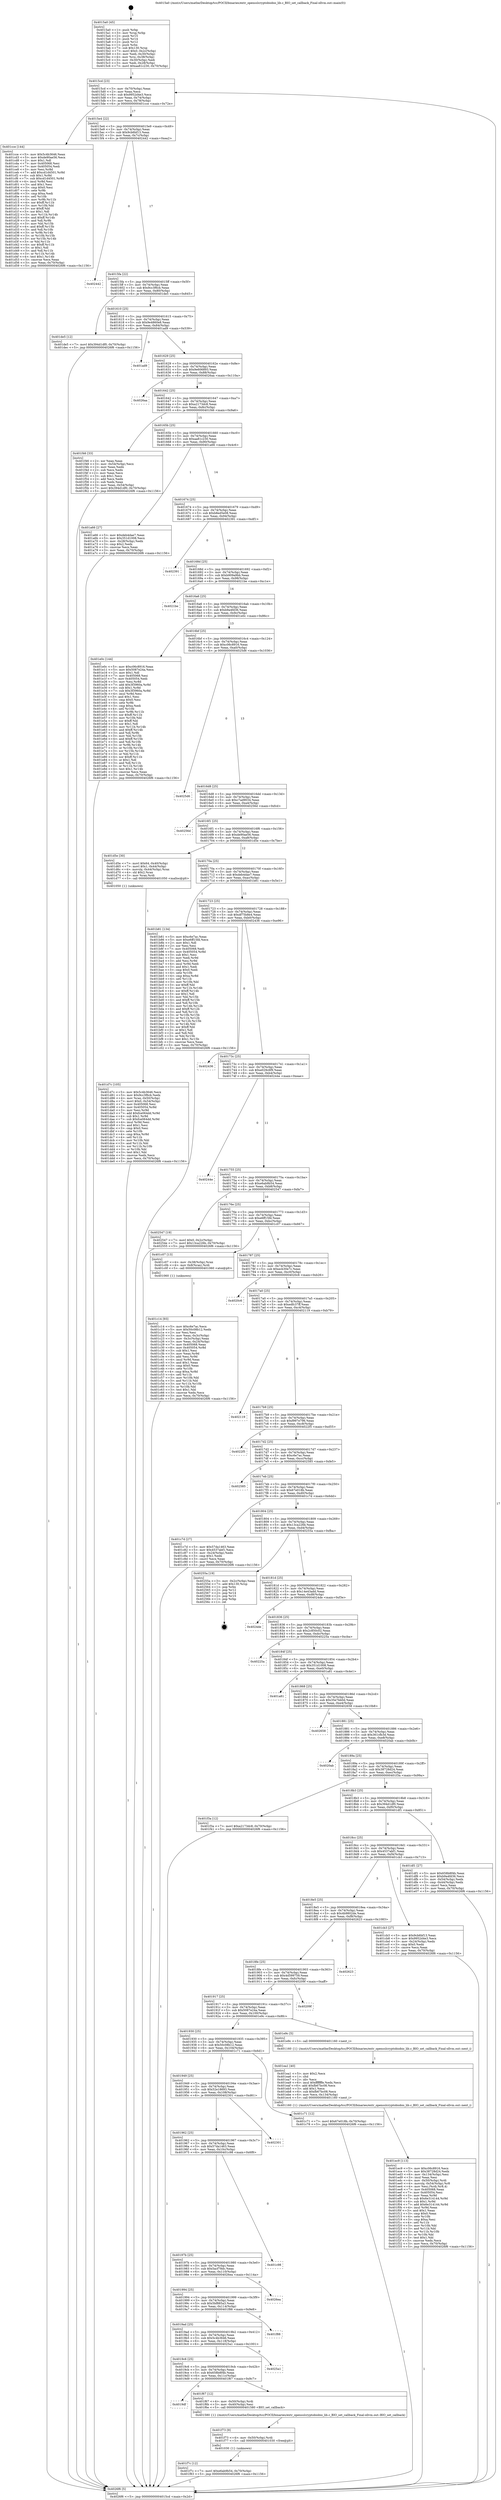 digraph "0x4015a0" {
  label = "0x4015a0 (/mnt/c/Users/mathe/Desktop/tcc/POCII/binaries/extr_opensslcryptobiobio_lib.c_BIO_set_callback_Final-ollvm.out::main(0))"
  labelloc = "t"
  node[shape=record]

  Entry [label="",width=0.3,height=0.3,shape=circle,fillcolor=black,style=filled]
  "0x4015cd" [label="{
     0x4015cd [23]\l
     | [instrs]\l
     &nbsp;&nbsp;0x4015cd \<+3\>: mov -0x70(%rbp),%eax\l
     &nbsp;&nbsp;0x4015d0 \<+2\>: mov %eax,%ecx\l
     &nbsp;&nbsp;0x4015d2 \<+6\>: sub $0x9952d4e3,%ecx\l
     &nbsp;&nbsp;0x4015d8 \<+3\>: mov %eax,-0x74(%rbp)\l
     &nbsp;&nbsp;0x4015db \<+3\>: mov %ecx,-0x78(%rbp)\l
     &nbsp;&nbsp;0x4015de \<+6\>: je 0000000000401cce \<main+0x72e\>\l
  }"]
  "0x401cce" [label="{
     0x401cce [144]\l
     | [instrs]\l
     &nbsp;&nbsp;0x401cce \<+5\>: mov $0x5c4b3646,%eax\l
     &nbsp;&nbsp;0x401cd3 \<+5\>: mov $0xde90ae56,%ecx\l
     &nbsp;&nbsp;0x401cd8 \<+2\>: mov $0x1,%dl\l
     &nbsp;&nbsp;0x401cda \<+7\>: mov 0x405068,%esi\l
     &nbsp;&nbsp;0x401ce1 \<+7\>: mov 0x405054,%edi\l
     &nbsp;&nbsp;0x401ce8 \<+3\>: mov %esi,%r8d\l
     &nbsp;&nbsp;0x401ceb \<+7\>: add $0xcd1d4501,%r8d\l
     &nbsp;&nbsp;0x401cf2 \<+4\>: sub $0x1,%r8d\l
     &nbsp;&nbsp;0x401cf6 \<+7\>: sub $0xcd1d4501,%r8d\l
     &nbsp;&nbsp;0x401cfd \<+4\>: imul %r8d,%esi\l
     &nbsp;&nbsp;0x401d01 \<+3\>: and $0x1,%esi\l
     &nbsp;&nbsp;0x401d04 \<+3\>: cmp $0x0,%esi\l
     &nbsp;&nbsp;0x401d07 \<+4\>: sete %r9b\l
     &nbsp;&nbsp;0x401d0b \<+3\>: cmp $0xa,%edi\l
     &nbsp;&nbsp;0x401d0e \<+4\>: setl %r10b\l
     &nbsp;&nbsp;0x401d12 \<+3\>: mov %r9b,%r11b\l
     &nbsp;&nbsp;0x401d15 \<+4\>: xor $0xff,%r11b\l
     &nbsp;&nbsp;0x401d19 \<+3\>: mov %r10b,%bl\l
     &nbsp;&nbsp;0x401d1c \<+3\>: xor $0xff,%bl\l
     &nbsp;&nbsp;0x401d1f \<+3\>: xor $0x1,%dl\l
     &nbsp;&nbsp;0x401d22 \<+3\>: mov %r11b,%r14b\l
     &nbsp;&nbsp;0x401d25 \<+4\>: and $0xff,%r14b\l
     &nbsp;&nbsp;0x401d29 \<+3\>: and %dl,%r9b\l
     &nbsp;&nbsp;0x401d2c \<+3\>: mov %bl,%r15b\l
     &nbsp;&nbsp;0x401d2f \<+4\>: and $0xff,%r15b\l
     &nbsp;&nbsp;0x401d33 \<+3\>: and %dl,%r10b\l
     &nbsp;&nbsp;0x401d36 \<+3\>: or %r9b,%r14b\l
     &nbsp;&nbsp;0x401d39 \<+3\>: or %r10b,%r15b\l
     &nbsp;&nbsp;0x401d3c \<+3\>: xor %r15b,%r14b\l
     &nbsp;&nbsp;0x401d3f \<+3\>: or %bl,%r11b\l
     &nbsp;&nbsp;0x401d42 \<+4\>: xor $0xff,%r11b\l
     &nbsp;&nbsp;0x401d46 \<+3\>: or $0x1,%dl\l
     &nbsp;&nbsp;0x401d49 \<+3\>: and %dl,%r11b\l
     &nbsp;&nbsp;0x401d4c \<+3\>: or %r11b,%r14b\l
     &nbsp;&nbsp;0x401d4f \<+4\>: test $0x1,%r14b\l
     &nbsp;&nbsp;0x401d53 \<+3\>: cmovne %ecx,%eax\l
     &nbsp;&nbsp;0x401d56 \<+3\>: mov %eax,-0x70(%rbp)\l
     &nbsp;&nbsp;0x401d59 \<+5\>: jmp 00000000004026f6 \<main+0x1156\>\l
  }"]
  "0x4015e4" [label="{
     0x4015e4 [22]\l
     | [instrs]\l
     &nbsp;&nbsp;0x4015e4 \<+5\>: jmp 00000000004015e9 \<main+0x49\>\l
     &nbsp;&nbsp;0x4015e9 \<+3\>: mov -0x74(%rbp),%eax\l
     &nbsp;&nbsp;0x4015ec \<+5\>: sub $0x9cb6bf13,%eax\l
     &nbsp;&nbsp;0x4015f1 \<+3\>: mov %eax,-0x7c(%rbp)\l
     &nbsp;&nbsp;0x4015f4 \<+6\>: je 0000000000402442 \<main+0xea2\>\l
  }"]
  Exit [label="",width=0.3,height=0.3,shape=circle,fillcolor=black,style=filled,peripheries=2]
  "0x402442" [label="{
     0x402442\l
  }", style=dashed]
  "0x4015fa" [label="{
     0x4015fa [22]\l
     | [instrs]\l
     &nbsp;&nbsp;0x4015fa \<+5\>: jmp 00000000004015ff \<main+0x5f\>\l
     &nbsp;&nbsp;0x4015ff \<+3\>: mov -0x74(%rbp),%eax\l
     &nbsp;&nbsp;0x401602 \<+5\>: sub $0x9cc3f6cb,%eax\l
     &nbsp;&nbsp;0x401607 \<+3\>: mov %eax,-0x80(%rbp)\l
     &nbsp;&nbsp;0x40160a \<+6\>: je 0000000000401de5 \<main+0x845\>\l
  }"]
  "0x401f7c" [label="{
     0x401f7c [12]\l
     | [instrs]\l
     &nbsp;&nbsp;0x401f7c \<+7\>: movl $0xe6ab9b54,-0x70(%rbp)\l
     &nbsp;&nbsp;0x401f83 \<+5\>: jmp 00000000004026f6 \<main+0x1156\>\l
  }"]
  "0x401de5" [label="{
     0x401de5 [12]\l
     | [instrs]\l
     &nbsp;&nbsp;0x401de5 \<+7\>: movl $0x394d1df0,-0x70(%rbp)\l
     &nbsp;&nbsp;0x401dec \<+5\>: jmp 00000000004026f6 \<main+0x1156\>\l
  }"]
  "0x401610" [label="{
     0x401610 [25]\l
     | [instrs]\l
     &nbsp;&nbsp;0x401610 \<+5\>: jmp 0000000000401615 \<main+0x75\>\l
     &nbsp;&nbsp;0x401615 \<+3\>: mov -0x74(%rbp),%eax\l
     &nbsp;&nbsp;0x401618 \<+5\>: sub $0x9e4860e8,%eax\l
     &nbsp;&nbsp;0x40161d \<+6\>: mov %eax,-0x84(%rbp)\l
     &nbsp;&nbsp;0x401623 \<+6\>: je 0000000000401ad9 \<main+0x539\>\l
  }"]
  "0x401f73" [label="{
     0x401f73 [9]\l
     | [instrs]\l
     &nbsp;&nbsp;0x401f73 \<+4\>: mov -0x50(%rbp),%rdi\l
     &nbsp;&nbsp;0x401f77 \<+5\>: call 0000000000401030 \<free@plt\>\l
     | [calls]\l
     &nbsp;&nbsp;0x401030 \{1\} (unknown)\l
  }"]
  "0x401ad9" [label="{
     0x401ad9\l
  }", style=dashed]
  "0x401629" [label="{
     0x401629 [25]\l
     | [instrs]\l
     &nbsp;&nbsp;0x401629 \<+5\>: jmp 000000000040162e \<main+0x8e\>\l
     &nbsp;&nbsp;0x40162e \<+3\>: mov -0x74(%rbp),%eax\l
     &nbsp;&nbsp;0x401631 \<+5\>: sub $0x9e606893,%eax\l
     &nbsp;&nbsp;0x401636 \<+6\>: mov %eax,-0x88(%rbp)\l
     &nbsp;&nbsp;0x40163c \<+6\>: je 00000000004026aa \<main+0x110a\>\l
  }"]
  "0x4019df" [label="{
     0x4019df\l
  }", style=dashed]
  "0x4026aa" [label="{
     0x4026aa\l
  }", style=dashed]
  "0x401642" [label="{
     0x401642 [25]\l
     | [instrs]\l
     &nbsp;&nbsp;0x401642 \<+5\>: jmp 0000000000401647 \<main+0xa7\>\l
     &nbsp;&nbsp;0x401647 \<+3\>: mov -0x74(%rbp),%eax\l
     &nbsp;&nbsp;0x40164a \<+5\>: sub $0xa2173dc8,%eax\l
     &nbsp;&nbsp;0x40164f \<+6\>: mov %eax,-0x8c(%rbp)\l
     &nbsp;&nbsp;0x401655 \<+6\>: je 0000000000401f46 \<main+0x9a6\>\l
  }"]
  "0x401f67" [label="{
     0x401f67 [12]\l
     | [instrs]\l
     &nbsp;&nbsp;0x401f67 \<+4\>: mov -0x50(%rbp),%rdi\l
     &nbsp;&nbsp;0x401f6b \<+3\>: mov -0x40(%rbp),%esi\l
     &nbsp;&nbsp;0x401f6e \<+5\>: call 0000000000401580 \<BIO_set_callback\>\l
     | [calls]\l
     &nbsp;&nbsp;0x401580 \{1\} (/mnt/c/Users/mathe/Desktop/tcc/POCII/binaries/extr_opensslcryptobiobio_lib.c_BIO_set_callback_Final-ollvm.out::BIO_set_callback)\l
  }"]
  "0x401f46" [label="{
     0x401f46 [33]\l
     | [instrs]\l
     &nbsp;&nbsp;0x401f46 \<+2\>: xor %eax,%eax\l
     &nbsp;&nbsp;0x401f48 \<+3\>: mov -0x54(%rbp),%ecx\l
     &nbsp;&nbsp;0x401f4b \<+2\>: mov %eax,%edx\l
     &nbsp;&nbsp;0x401f4d \<+2\>: sub %ecx,%edx\l
     &nbsp;&nbsp;0x401f4f \<+2\>: mov %eax,%ecx\l
     &nbsp;&nbsp;0x401f51 \<+3\>: sub $0x1,%ecx\l
     &nbsp;&nbsp;0x401f54 \<+2\>: add %ecx,%edx\l
     &nbsp;&nbsp;0x401f56 \<+2\>: sub %edx,%eax\l
     &nbsp;&nbsp;0x401f58 \<+3\>: mov %eax,-0x54(%rbp)\l
     &nbsp;&nbsp;0x401f5b \<+7\>: movl $0x394d1df0,-0x70(%rbp)\l
     &nbsp;&nbsp;0x401f62 \<+5\>: jmp 00000000004026f6 \<main+0x1156\>\l
  }"]
  "0x40165b" [label="{
     0x40165b [25]\l
     | [instrs]\l
     &nbsp;&nbsp;0x40165b \<+5\>: jmp 0000000000401660 \<main+0xc0\>\l
     &nbsp;&nbsp;0x401660 \<+3\>: mov -0x74(%rbp),%eax\l
     &nbsp;&nbsp;0x401663 \<+5\>: sub $0xaa81c230,%eax\l
     &nbsp;&nbsp;0x401668 \<+6\>: mov %eax,-0x90(%rbp)\l
     &nbsp;&nbsp;0x40166e \<+6\>: je 0000000000401a66 \<main+0x4c6\>\l
  }"]
  "0x4019c6" [label="{
     0x4019c6 [25]\l
     | [instrs]\l
     &nbsp;&nbsp;0x4019c6 \<+5\>: jmp 00000000004019cb \<main+0x42b\>\l
     &nbsp;&nbsp;0x4019cb \<+3\>: mov -0x74(%rbp),%eax\l
     &nbsp;&nbsp;0x4019ce \<+5\>: sub $0x658b8f4b,%eax\l
     &nbsp;&nbsp;0x4019d3 \<+6\>: mov %eax,-0x11c(%rbp)\l
     &nbsp;&nbsp;0x4019d9 \<+6\>: je 0000000000401f67 \<main+0x9c7\>\l
  }"]
  "0x401a66" [label="{
     0x401a66 [27]\l
     | [instrs]\l
     &nbsp;&nbsp;0x401a66 \<+5\>: mov $0xdeb4dae7,%eax\l
     &nbsp;&nbsp;0x401a6b \<+5\>: mov $0x351d1008,%ecx\l
     &nbsp;&nbsp;0x401a70 \<+3\>: mov -0x28(%rbp),%edx\l
     &nbsp;&nbsp;0x401a73 \<+3\>: cmp $0x2,%edx\l
     &nbsp;&nbsp;0x401a76 \<+3\>: cmovne %ecx,%eax\l
     &nbsp;&nbsp;0x401a79 \<+3\>: mov %eax,-0x70(%rbp)\l
     &nbsp;&nbsp;0x401a7c \<+5\>: jmp 00000000004026f6 \<main+0x1156\>\l
  }"]
  "0x401674" [label="{
     0x401674 [25]\l
     | [instrs]\l
     &nbsp;&nbsp;0x401674 \<+5\>: jmp 0000000000401679 \<main+0xd9\>\l
     &nbsp;&nbsp;0x401679 \<+3\>: mov -0x74(%rbp),%eax\l
     &nbsp;&nbsp;0x40167c \<+5\>: sub $0xb8ed5e08,%eax\l
     &nbsp;&nbsp;0x401681 \<+6\>: mov %eax,-0x94(%rbp)\l
     &nbsp;&nbsp;0x401687 \<+6\>: je 0000000000402391 \<main+0xdf1\>\l
  }"]
  "0x4026f6" [label="{
     0x4026f6 [5]\l
     | [instrs]\l
     &nbsp;&nbsp;0x4026f6 \<+5\>: jmp 00000000004015cd \<main+0x2d\>\l
  }"]
  "0x4015a0" [label="{
     0x4015a0 [45]\l
     | [instrs]\l
     &nbsp;&nbsp;0x4015a0 \<+1\>: push %rbp\l
     &nbsp;&nbsp;0x4015a1 \<+3\>: mov %rsp,%rbp\l
     &nbsp;&nbsp;0x4015a4 \<+2\>: push %r15\l
     &nbsp;&nbsp;0x4015a6 \<+2\>: push %r14\l
     &nbsp;&nbsp;0x4015a8 \<+2\>: push %r12\l
     &nbsp;&nbsp;0x4015aa \<+1\>: push %rbx\l
     &nbsp;&nbsp;0x4015ab \<+7\>: sub $0x130,%rsp\l
     &nbsp;&nbsp;0x4015b2 \<+7\>: movl $0x0,-0x2c(%rbp)\l
     &nbsp;&nbsp;0x4015b9 \<+3\>: mov %edi,-0x30(%rbp)\l
     &nbsp;&nbsp;0x4015bc \<+4\>: mov %rsi,-0x38(%rbp)\l
     &nbsp;&nbsp;0x4015c0 \<+3\>: mov -0x30(%rbp),%edi\l
     &nbsp;&nbsp;0x4015c3 \<+3\>: mov %edi,-0x28(%rbp)\l
     &nbsp;&nbsp;0x4015c6 \<+7\>: movl $0xaa81c230,-0x70(%rbp)\l
  }"]
  "0x4025a1" [label="{
     0x4025a1\l
  }", style=dashed]
  "0x402391" [label="{
     0x402391\l
  }", style=dashed]
  "0x40168d" [label="{
     0x40168d [25]\l
     | [instrs]\l
     &nbsp;&nbsp;0x40168d \<+5\>: jmp 0000000000401692 \<main+0xf2\>\l
     &nbsp;&nbsp;0x401692 \<+3\>: mov -0x74(%rbp),%eax\l
     &nbsp;&nbsp;0x401695 \<+5\>: sub $0xb909a9bb,%eax\l
     &nbsp;&nbsp;0x40169a \<+6\>: mov %eax,-0x98(%rbp)\l
     &nbsp;&nbsp;0x4016a0 \<+6\>: je 00000000004021be \<main+0xc1e\>\l
  }"]
  "0x4019ad" [label="{
     0x4019ad [25]\l
     | [instrs]\l
     &nbsp;&nbsp;0x4019ad \<+5\>: jmp 00000000004019b2 \<main+0x412\>\l
     &nbsp;&nbsp;0x4019b2 \<+3\>: mov -0x74(%rbp),%eax\l
     &nbsp;&nbsp;0x4019b5 \<+5\>: sub $0x5c4b3646,%eax\l
     &nbsp;&nbsp;0x4019ba \<+6\>: mov %eax,-0x118(%rbp)\l
     &nbsp;&nbsp;0x4019c0 \<+6\>: je 00000000004025a1 \<main+0x1001\>\l
  }"]
  "0x4021be" [label="{
     0x4021be\l
  }", style=dashed]
  "0x4016a6" [label="{
     0x4016a6 [25]\l
     | [instrs]\l
     &nbsp;&nbsp;0x4016a6 \<+5\>: jmp 00000000004016ab \<main+0x10b\>\l
     &nbsp;&nbsp;0x4016ab \<+3\>: mov -0x74(%rbp),%eax\l
     &nbsp;&nbsp;0x4016ae \<+5\>: sub $0xb9a4fd36,%eax\l
     &nbsp;&nbsp;0x4016b3 \<+6\>: mov %eax,-0x9c(%rbp)\l
     &nbsp;&nbsp;0x4016b9 \<+6\>: je 0000000000401e0c \<main+0x86c\>\l
  }"]
  "0x401f88" [label="{
     0x401f88\l
  }", style=dashed]
  "0x401e0c" [label="{
     0x401e0c [144]\l
     | [instrs]\l
     &nbsp;&nbsp;0x401e0c \<+5\>: mov $0xc06c8916,%eax\l
     &nbsp;&nbsp;0x401e11 \<+5\>: mov $0x5087e24a,%ecx\l
     &nbsp;&nbsp;0x401e16 \<+2\>: mov $0x1,%dl\l
     &nbsp;&nbsp;0x401e18 \<+7\>: mov 0x405068,%esi\l
     &nbsp;&nbsp;0x401e1f \<+7\>: mov 0x405054,%edi\l
     &nbsp;&nbsp;0x401e26 \<+3\>: mov %esi,%r8d\l
     &nbsp;&nbsp;0x401e29 \<+7\>: add $0x3f3960a,%r8d\l
     &nbsp;&nbsp;0x401e30 \<+4\>: sub $0x1,%r8d\l
     &nbsp;&nbsp;0x401e34 \<+7\>: sub $0x3f3960a,%r8d\l
     &nbsp;&nbsp;0x401e3b \<+4\>: imul %r8d,%esi\l
     &nbsp;&nbsp;0x401e3f \<+3\>: and $0x1,%esi\l
     &nbsp;&nbsp;0x401e42 \<+3\>: cmp $0x0,%esi\l
     &nbsp;&nbsp;0x401e45 \<+4\>: sete %r9b\l
     &nbsp;&nbsp;0x401e49 \<+3\>: cmp $0xa,%edi\l
     &nbsp;&nbsp;0x401e4c \<+4\>: setl %r10b\l
     &nbsp;&nbsp;0x401e50 \<+3\>: mov %r9b,%r11b\l
     &nbsp;&nbsp;0x401e53 \<+4\>: xor $0xff,%r11b\l
     &nbsp;&nbsp;0x401e57 \<+3\>: mov %r10b,%bl\l
     &nbsp;&nbsp;0x401e5a \<+3\>: xor $0xff,%bl\l
     &nbsp;&nbsp;0x401e5d \<+3\>: xor $0x1,%dl\l
     &nbsp;&nbsp;0x401e60 \<+3\>: mov %r11b,%r14b\l
     &nbsp;&nbsp;0x401e63 \<+4\>: and $0xff,%r14b\l
     &nbsp;&nbsp;0x401e67 \<+3\>: and %dl,%r9b\l
     &nbsp;&nbsp;0x401e6a \<+3\>: mov %bl,%r15b\l
     &nbsp;&nbsp;0x401e6d \<+4\>: and $0xff,%r15b\l
     &nbsp;&nbsp;0x401e71 \<+3\>: and %dl,%r10b\l
     &nbsp;&nbsp;0x401e74 \<+3\>: or %r9b,%r14b\l
     &nbsp;&nbsp;0x401e77 \<+3\>: or %r10b,%r15b\l
     &nbsp;&nbsp;0x401e7a \<+3\>: xor %r15b,%r14b\l
     &nbsp;&nbsp;0x401e7d \<+3\>: or %bl,%r11b\l
     &nbsp;&nbsp;0x401e80 \<+4\>: xor $0xff,%r11b\l
     &nbsp;&nbsp;0x401e84 \<+3\>: or $0x1,%dl\l
     &nbsp;&nbsp;0x401e87 \<+3\>: and %dl,%r11b\l
     &nbsp;&nbsp;0x401e8a \<+3\>: or %r11b,%r14b\l
     &nbsp;&nbsp;0x401e8d \<+4\>: test $0x1,%r14b\l
     &nbsp;&nbsp;0x401e91 \<+3\>: cmovne %ecx,%eax\l
     &nbsp;&nbsp;0x401e94 \<+3\>: mov %eax,-0x70(%rbp)\l
     &nbsp;&nbsp;0x401e97 \<+5\>: jmp 00000000004026f6 \<main+0x1156\>\l
  }"]
  "0x4016bf" [label="{
     0x4016bf [25]\l
     | [instrs]\l
     &nbsp;&nbsp;0x4016bf \<+5\>: jmp 00000000004016c4 \<main+0x124\>\l
     &nbsp;&nbsp;0x4016c4 \<+3\>: mov -0x74(%rbp),%eax\l
     &nbsp;&nbsp;0x4016c7 \<+5\>: sub $0xc06c8916,%eax\l
     &nbsp;&nbsp;0x4016cc \<+6\>: mov %eax,-0xa0(%rbp)\l
     &nbsp;&nbsp;0x4016d2 \<+6\>: je 00000000004025d6 \<main+0x1036\>\l
  }"]
  "0x401994" [label="{
     0x401994 [25]\l
     | [instrs]\l
     &nbsp;&nbsp;0x401994 \<+5\>: jmp 0000000000401999 \<main+0x3f9\>\l
     &nbsp;&nbsp;0x401999 \<+3\>: mov -0x74(%rbp),%eax\l
     &nbsp;&nbsp;0x40199c \<+5\>: sub $0x5bf885a3,%eax\l
     &nbsp;&nbsp;0x4019a1 \<+6\>: mov %eax,-0x114(%rbp)\l
     &nbsp;&nbsp;0x4019a7 \<+6\>: je 0000000000401f88 \<main+0x9e8\>\l
  }"]
  "0x4025d6" [label="{
     0x4025d6\l
  }", style=dashed]
  "0x4016d8" [label="{
     0x4016d8 [25]\l
     | [instrs]\l
     &nbsp;&nbsp;0x4016d8 \<+5\>: jmp 00000000004016dd \<main+0x13d\>\l
     &nbsp;&nbsp;0x4016dd \<+3\>: mov -0x74(%rbp),%eax\l
     &nbsp;&nbsp;0x4016e0 \<+5\>: sub $0xc7ad9034,%eax\l
     &nbsp;&nbsp;0x4016e5 \<+6\>: mov %eax,-0xa4(%rbp)\l
     &nbsp;&nbsp;0x4016eb \<+6\>: je 000000000040256d \<main+0xfcd\>\l
  }"]
  "0x4026ea" [label="{
     0x4026ea\l
  }", style=dashed]
  "0x40256d" [label="{
     0x40256d\l
  }", style=dashed]
  "0x4016f1" [label="{
     0x4016f1 [25]\l
     | [instrs]\l
     &nbsp;&nbsp;0x4016f1 \<+5\>: jmp 00000000004016f6 \<main+0x156\>\l
     &nbsp;&nbsp;0x4016f6 \<+3\>: mov -0x74(%rbp),%eax\l
     &nbsp;&nbsp;0x4016f9 \<+5\>: sub $0xde90ae56,%eax\l
     &nbsp;&nbsp;0x4016fe \<+6\>: mov %eax,-0xa8(%rbp)\l
     &nbsp;&nbsp;0x401704 \<+6\>: je 0000000000401d5e \<main+0x7be\>\l
  }"]
  "0x40197b" [label="{
     0x40197b [25]\l
     | [instrs]\l
     &nbsp;&nbsp;0x40197b \<+5\>: jmp 0000000000401980 \<main+0x3e0\>\l
     &nbsp;&nbsp;0x401980 \<+3\>: mov -0x74(%rbp),%eax\l
     &nbsp;&nbsp;0x401983 \<+5\>: sub $0x5acf78dc,%eax\l
     &nbsp;&nbsp;0x401988 \<+6\>: mov %eax,-0x110(%rbp)\l
     &nbsp;&nbsp;0x40198e \<+6\>: je 00000000004026ea \<main+0x114a\>\l
  }"]
  "0x401d5e" [label="{
     0x401d5e [30]\l
     | [instrs]\l
     &nbsp;&nbsp;0x401d5e \<+7\>: movl $0x64,-0x40(%rbp)\l
     &nbsp;&nbsp;0x401d65 \<+7\>: movl $0x1,-0x44(%rbp)\l
     &nbsp;&nbsp;0x401d6c \<+4\>: movslq -0x44(%rbp),%rax\l
     &nbsp;&nbsp;0x401d70 \<+4\>: shl $0x2,%rax\l
     &nbsp;&nbsp;0x401d74 \<+3\>: mov %rax,%rdi\l
     &nbsp;&nbsp;0x401d77 \<+5\>: call 0000000000401050 \<malloc@plt\>\l
     | [calls]\l
     &nbsp;&nbsp;0x401050 \{1\} (unknown)\l
  }"]
  "0x40170a" [label="{
     0x40170a [25]\l
     | [instrs]\l
     &nbsp;&nbsp;0x40170a \<+5\>: jmp 000000000040170f \<main+0x16f\>\l
     &nbsp;&nbsp;0x40170f \<+3\>: mov -0x74(%rbp),%eax\l
     &nbsp;&nbsp;0x401712 \<+5\>: sub $0xdeb4dae7,%eax\l
     &nbsp;&nbsp;0x401717 \<+6\>: mov %eax,-0xac(%rbp)\l
     &nbsp;&nbsp;0x40171d \<+6\>: je 0000000000401b81 \<main+0x5e1\>\l
  }"]
  "0x401c98" [label="{
     0x401c98\l
  }", style=dashed]
  "0x401b81" [label="{
     0x401b81 [134]\l
     | [instrs]\l
     &nbsp;&nbsp;0x401b81 \<+5\>: mov $0xc6e7ac,%eax\l
     &nbsp;&nbsp;0x401b86 \<+5\>: mov $0xe6ff15fd,%ecx\l
     &nbsp;&nbsp;0x401b8b \<+2\>: mov $0x1,%dl\l
     &nbsp;&nbsp;0x401b8d \<+2\>: xor %esi,%esi\l
     &nbsp;&nbsp;0x401b8f \<+7\>: mov 0x405068,%edi\l
     &nbsp;&nbsp;0x401b96 \<+8\>: mov 0x405054,%r8d\l
     &nbsp;&nbsp;0x401b9e \<+3\>: sub $0x1,%esi\l
     &nbsp;&nbsp;0x401ba1 \<+3\>: mov %edi,%r9d\l
     &nbsp;&nbsp;0x401ba4 \<+3\>: add %esi,%r9d\l
     &nbsp;&nbsp;0x401ba7 \<+4\>: imul %r9d,%edi\l
     &nbsp;&nbsp;0x401bab \<+3\>: and $0x1,%edi\l
     &nbsp;&nbsp;0x401bae \<+3\>: cmp $0x0,%edi\l
     &nbsp;&nbsp;0x401bb1 \<+4\>: sete %r10b\l
     &nbsp;&nbsp;0x401bb5 \<+4\>: cmp $0xa,%r8d\l
     &nbsp;&nbsp;0x401bb9 \<+4\>: setl %r11b\l
     &nbsp;&nbsp;0x401bbd \<+3\>: mov %r10b,%bl\l
     &nbsp;&nbsp;0x401bc0 \<+3\>: xor $0xff,%bl\l
     &nbsp;&nbsp;0x401bc3 \<+3\>: mov %r11b,%r14b\l
     &nbsp;&nbsp;0x401bc6 \<+4\>: xor $0xff,%r14b\l
     &nbsp;&nbsp;0x401bca \<+3\>: xor $0x1,%dl\l
     &nbsp;&nbsp;0x401bcd \<+3\>: mov %bl,%r15b\l
     &nbsp;&nbsp;0x401bd0 \<+4\>: and $0xff,%r15b\l
     &nbsp;&nbsp;0x401bd4 \<+3\>: and %dl,%r10b\l
     &nbsp;&nbsp;0x401bd7 \<+3\>: mov %r14b,%r12b\l
     &nbsp;&nbsp;0x401bda \<+4\>: and $0xff,%r12b\l
     &nbsp;&nbsp;0x401bde \<+3\>: and %dl,%r11b\l
     &nbsp;&nbsp;0x401be1 \<+3\>: or %r10b,%r15b\l
     &nbsp;&nbsp;0x401be4 \<+3\>: or %r11b,%r12b\l
     &nbsp;&nbsp;0x401be7 \<+3\>: xor %r12b,%r15b\l
     &nbsp;&nbsp;0x401bea \<+3\>: or %r14b,%bl\l
     &nbsp;&nbsp;0x401bed \<+3\>: xor $0xff,%bl\l
     &nbsp;&nbsp;0x401bf0 \<+3\>: or $0x1,%dl\l
     &nbsp;&nbsp;0x401bf3 \<+2\>: and %dl,%bl\l
     &nbsp;&nbsp;0x401bf5 \<+3\>: or %bl,%r15b\l
     &nbsp;&nbsp;0x401bf8 \<+4\>: test $0x1,%r15b\l
     &nbsp;&nbsp;0x401bfc \<+3\>: cmovne %ecx,%eax\l
     &nbsp;&nbsp;0x401bff \<+3\>: mov %eax,-0x70(%rbp)\l
     &nbsp;&nbsp;0x401c02 \<+5\>: jmp 00000000004026f6 \<main+0x1156\>\l
  }"]
  "0x401723" [label="{
     0x401723 [25]\l
     | [instrs]\l
     &nbsp;&nbsp;0x401723 \<+5\>: jmp 0000000000401728 \<main+0x188\>\l
     &nbsp;&nbsp;0x401728 \<+3\>: mov -0x74(%rbp),%eax\l
     &nbsp;&nbsp;0x40172b \<+5\>: sub $0xdf75b8e4,%eax\l
     &nbsp;&nbsp;0x401730 \<+6\>: mov %eax,-0xb0(%rbp)\l
     &nbsp;&nbsp;0x401736 \<+6\>: je 0000000000402436 \<main+0xe96\>\l
  }"]
  "0x401962" [label="{
     0x401962 [25]\l
     | [instrs]\l
     &nbsp;&nbsp;0x401962 \<+5\>: jmp 0000000000401967 \<main+0x3c7\>\l
     &nbsp;&nbsp;0x401967 \<+3\>: mov -0x74(%rbp),%eax\l
     &nbsp;&nbsp;0x40196a \<+5\>: sub $0x57da1463,%eax\l
     &nbsp;&nbsp;0x40196f \<+6\>: mov %eax,-0x10c(%rbp)\l
     &nbsp;&nbsp;0x401975 \<+6\>: je 0000000000401c98 \<main+0x6f8\>\l
  }"]
  "0x402436" [label="{
     0x402436\l
  }", style=dashed]
  "0x40173c" [label="{
     0x40173c [25]\l
     | [instrs]\l
     &nbsp;&nbsp;0x40173c \<+5\>: jmp 0000000000401741 \<main+0x1a1\>\l
     &nbsp;&nbsp;0x401741 \<+3\>: mov -0x74(%rbp),%eax\l
     &nbsp;&nbsp;0x401744 \<+5\>: sub $0xe029c6f9,%eax\l
     &nbsp;&nbsp;0x401749 \<+6\>: mov %eax,-0xb4(%rbp)\l
     &nbsp;&nbsp;0x40174f \<+6\>: je 000000000040244e \<main+0xeae\>\l
  }"]
  "0x402301" [label="{
     0x402301\l
  }", style=dashed]
  "0x40244e" [label="{
     0x40244e\l
  }", style=dashed]
  "0x401755" [label="{
     0x401755 [25]\l
     | [instrs]\l
     &nbsp;&nbsp;0x401755 \<+5\>: jmp 000000000040175a \<main+0x1ba\>\l
     &nbsp;&nbsp;0x40175a \<+3\>: mov -0x74(%rbp),%eax\l
     &nbsp;&nbsp;0x40175d \<+5\>: sub $0xe6ab9b54,%eax\l
     &nbsp;&nbsp;0x401762 \<+6\>: mov %eax,-0xb8(%rbp)\l
     &nbsp;&nbsp;0x401768 \<+6\>: je 0000000000402547 \<main+0xfa7\>\l
  }"]
  "0x401ec9" [label="{
     0x401ec9 [113]\l
     | [instrs]\l
     &nbsp;&nbsp;0x401ec9 \<+5\>: mov $0xc06c8916,%ecx\l
     &nbsp;&nbsp;0x401ece \<+5\>: mov $0x38728d24,%edx\l
     &nbsp;&nbsp;0x401ed3 \<+6\>: mov -0x134(%rbp),%esi\l
     &nbsp;&nbsp;0x401ed9 \<+3\>: imul %eax,%esi\l
     &nbsp;&nbsp;0x401edc \<+4\>: mov -0x50(%rbp),%rdi\l
     &nbsp;&nbsp;0x401ee0 \<+4\>: movslq -0x54(%rbp),%r8\l
     &nbsp;&nbsp;0x401ee4 \<+4\>: mov %esi,(%rdi,%r8,4)\l
     &nbsp;&nbsp;0x401ee8 \<+7\>: mov 0x405068,%eax\l
     &nbsp;&nbsp;0x401eef \<+7\>: mov 0x405054,%esi\l
     &nbsp;&nbsp;0x401ef6 \<+3\>: mov %eax,%r9d\l
     &nbsp;&nbsp;0x401ef9 \<+7\>: sub $0x6e314144,%r9d\l
     &nbsp;&nbsp;0x401f00 \<+4\>: sub $0x1,%r9d\l
     &nbsp;&nbsp;0x401f04 \<+7\>: add $0x6e314144,%r9d\l
     &nbsp;&nbsp;0x401f0b \<+4\>: imul %r9d,%eax\l
     &nbsp;&nbsp;0x401f0f \<+3\>: and $0x1,%eax\l
     &nbsp;&nbsp;0x401f12 \<+3\>: cmp $0x0,%eax\l
     &nbsp;&nbsp;0x401f15 \<+4\>: sete %r10b\l
     &nbsp;&nbsp;0x401f19 \<+3\>: cmp $0xa,%esi\l
     &nbsp;&nbsp;0x401f1c \<+4\>: setl %r11b\l
     &nbsp;&nbsp;0x401f20 \<+3\>: mov %r10b,%bl\l
     &nbsp;&nbsp;0x401f23 \<+3\>: and %r11b,%bl\l
     &nbsp;&nbsp;0x401f26 \<+3\>: xor %r11b,%r10b\l
     &nbsp;&nbsp;0x401f29 \<+3\>: or %r10b,%bl\l
     &nbsp;&nbsp;0x401f2c \<+3\>: test $0x1,%bl\l
     &nbsp;&nbsp;0x401f2f \<+3\>: cmovne %edx,%ecx\l
     &nbsp;&nbsp;0x401f32 \<+3\>: mov %ecx,-0x70(%rbp)\l
     &nbsp;&nbsp;0x401f35 \<+5\>: jmp 00000000004026f6 \<main+0x1156\>\l
  }"]
  "0x402547" [label="{
     0x402547 [19]\l
     | [instrs]\l
     &nbsp;&nbsp;0x402547 \<+7\>: movl $0x0,-0x2c(%rbp)\l
     &nbsp;&nbsp;0x40254e \<+7\>: movl $0x13ca226b,-0x70(%rbp)\l
     &nbsp;&nbsp;0x402555 \<+5\>: jmp 00000000004026f6 \<main+0x1156\>\l
  }"]
  "0x40176e" [label="{
     0x40176e [25]\l
     | [instrs]\l
     &nbsp;&nbsp;0x40176e \<+5\>: jmp 0000000000401773 \<main+0x1d3\>\l
     &nbsp;&nbsp;0x401773 \<+3\>: mov -0x74(%rbp),%eax\l
     &nbsp;&nbsp;0x401776 \<+5\>: sub $0xe6ff15fd,%eax\l
     &nbsp;&nbsp;0x40177b \<+6\>: mov %eax,-0xbc(%rbp)\l
     &nbsp;&nbsp;0x401781 \<+6\>: je 0000000000401c07 \<main+0x667\>\l
  }"]
  "0x401ea1" [label="{
     0x401ea1 [40]\l
     | [instrs]\l
     &nbsp;&nbsp;0x401ea1 \<+5\>: mov $0x2,%ecx\l
     &nbsp;&nbsp;0x401ea6 \<+1\>: cltd\l
     &nbsp;&nbsp;0x401ea7 \<+2\>: idiv %ecx\l
     &nbsp;&nbsp;0x401ea9 \<+6\>: imul $0xfffffffe,%edx,%ecx\l
     &nbsp;&nbsp;0x401eaf \<+6\>: add $0xfb67bc08,%ecx\l
     &nbsp;&nbsp;0x401eb5 \<+3\>: add $0x1,%ecx\l
     &nbsp;&nbsp;0x401eb8 \<+6\>: sub $0xfb67bc08,%ecx\l
     &nbsp;&nbsp;0x401ebe \<+6\>: mov %ecx,-0x134(%rbp)\l
     &nbsp;&nbsp;0x401ec4 \<+5\>: call 0000000000401160 \<next_i\>\l
     | [calls]\l
     &nbsp;&nbsp;0x401160 \{1\} (/mnt/c/Users/mathe/Desktop/tcc/POCII/binaries/extr_opensslcryptobiobio_lib.c_BIO_set_callback_Final-ollvm.out::next_i)\l
  }"]
  "0x401c07" [label="{
     0x401c07 [13]\l
     | [instrs]\l
     &nbsp;&nbsp;0x401c07 \<+4\>: mov -0x38(%rbp),%rax\l
     &nbsp;&nbsp;0x401c0b \<+4\>: mov 0x8(%rax),%rdi\l
     &nbsp;&nbsp;0x401c0f \<+5\>: call 0000000000401060 \<atoi@plt\>\l
     | [calls]\l
     &nbsp;&nbsp;0x401060 \{1\} (unknown)\l
  }"]
  "0x401787" [label="{
     0x401787 [25]\l
     | [instrs]\l
     &nbsp;&nbsp;0x401787 \<+5\>: jmp 000000000040178c \<main+0x1ec\>\l
     &nbsp;&nbsp;0x40178c \<+3\>: mov -0x74(%rbp),%eax\l
     &nbsp;&nbsp;0x40178f \<+5\>: sub $0xecb30e7c,%eax\l
     &nbsp;&nbsp;0x401794 \<+6\>: mov %eax,-0xc0(%rbp)\l
     &nbsp;&nbsp;0x40179a \<+6\>: je 00000000004020c6 \<main+0xb26\>\l
  }"]
  "0x401c14" [label="{
     0x401c14 [93]\l
     | [instrs]\l
     &nbsp;&nbsp;0x401c14 \<+5\>: mov $0xc6e7ac,%ecx\l
     &nbsp;&nbsp;0x401c19 \<+5\>: mov $0x50c08b12,%edx\l
     &nbsp;&nbsp;0x401c1e \<+2\>: xor %esi,%esi\l
     &nbsp;&nbsp;0x401c20 \<+3\>: mov %eax,-0x3c(%rbp)\l
     &nbsp;&nbsp;0x401c23 \<+3\>: mov -0x3c(%rbp),%eax\l
     &nbsp;&nbsp;0x401c26 \<+3\>: mov %eax,-0x24(%rbp)\l
     &nbsp;&nbsp;0x401c29 \<+7\>: mov 0x405068,%eax\l
     &nbsp;&nbsp;0x401c30 \<+8\>: mov 0x405054,%r8d\l
     &nbsp;&nbsp;0x401c38 \<+3\>: sub $0x1,%esi\l
     &nbsp;&nbsp;0x401c3b \<+3\>: mov %eax,%r9d\l
     &nbsp;&nbsp;0x401c3e \<+3\>: add %esi,%r9d\l
     &nbsp;&nbsp;0x401c41 \<+4\>: imul %r9d,%eax\l
     &nbsp;&nbsp;0x401c45 \<+3\>: and $0x1,%eax\l
     &nbsp;&nbsp;0x401c48 \<+3\>: cmp $0x0,%eax\l
     &nbsp;&nbsp;0x401c4b \<+4\>: sete %r10b\l
     &nbsp;&nbsp;0x401c4f \<+4\>: cmp $0xa,%r8d\l
     &nbsp;&nbsp;0x401c53 \<+4\>: setl %r11b\l
     &nbsp;&nbsp;0x401c57 \<+3\>: mov %r10b,%bl\l
     &nbsp;&nbsp;0x401c5a \<+3\>: and %r11b,%bl\l
     &nbsp;&nbsp;0x401c5d \<+3\>: xor %r11b,%r10b\l
     &nbsp;&nbsp;0x401c60 \<+3\>: or %r10b,%bl\l
     &nbsp;&nbsp;0x401c63 \<+3\>: test $0x1,%bl\l
     &nbsp;&nbsp;0x401c66 \<+3\>: cmovne %edx,%ecx\l
     &nbsp;&nbsp;0x401c69 \<+3\>: mov %ecx,-0x70(%rbp)\l
     &nbsp;&nbsp;0x401c6c \<+5\>: jmp 00000000004026f6 \<main+0x1156\>\l
  }"]
  "0x401d7c" [label="{
     0x401d7c [105]\l
     | [instrs]\l
     &nbsp;&nbsp;0x401d7c \<+5\>: mov $0x5c4b3646,%ecx\l
     &nbsp;&nbsp;0x401d81 \<+5\>: mov $0x9cc3f6cb,%edx\l
     &nbsp;&nbsp;0x401d86 \<+4\>: mov %rax,-0x50(%rbp)\l
     &nbsp;&nbsp;0x401d8a \<+7\>: movl $0x0,-0x54(%rbp)\l
     &nbsp;&nbsp;0x401d91 \<+7\>: mov 0x405068,%esi\l
     &nbsp;&nbsp;0x401d98 \<+8\>: mov 0x405054,%r8d\l
     &nbsp;&nbsp;0x401da0 \<+3\>: mov %esi,%r9d\l
     &nbsp;&nbsp;0x401da3 \<+7\>: add $0xfce064dd,%r9d\l
     &nbsp;&nbsp;0x401daa \<+4\>: sub $0x1,%r9d\l
     &nbsp;&nbsp;0x401dae \<+7\>: sub $0xfce064dd,%r9d\l
     &nbsp;&nbsp;0x401db5 \<+4\>: imul %r9d,%esi\l
     &nbsp;&nbsp;0x401db9 \<+3\>: and $0x1,%esi\l
     &nbsp;&nbsp;0x401dbc \<+3\>: cmp $0x0,%esi\l
     &nbsp;&nbsp;0x401dbf \<+4\>: sete %r10b\l
     &nbsp;&nbsp;0x401dc3 \<+4\>: cmp $0xa,%r8d\l
     &nbsp;&nbsp;0x401dc7 \<+4\>: setl %r11b\l
     &nbsp;&nbsp;0x401dcb \<+3\>: mov %r10b,%bl\l
     &nbsp;&nbsp;0x401dce \<+3\>: and %r11b,%bl\l
     &nbsp;&nbsp;0x401dd1 \<+3\>: xor %r11b,%r10b\l
     &nbsp;&nbsp;0x401dd4 \<+3\>: or %r10b,%bl\l
     &nbsp;&nbsp;0x401dd7 \<+3\>: test $0x1,%bl\l
     &nbsp;&nbsp;0x401dda \<+3\>: cmovne %edx,%ecx\l
     &nbsp;&nbsp;0x401ddd \<+3\>: mov %ecx,-0x70(%rbp)\l
     &nbsp;&nbsp;0x401de0 \<+5\>: jmp 00000000004026f6 \<main+0x1156\>\l
  }"]
  "0x4020c6" [label="{
     0x4020c6\l
  }", style=dashed]
  "0x4017a0" [label="{
     0x4017a0 [25]\l
     | [instrs]\l
     &nbsp;&nbsp;0x4017a0 \<+5\>: jmp 00000000004017a5 \<main+0x205\>\l
     &nbsp;&nbsp;0x4017a5 \<+3\>: mov -0x74(%rbp),%eax\l
     &nbsp;&nbsp;0x4017a8 \<+5\>: sub $0xedfc37ff,%eax\l
     &nbsp;&nbsp;0x4017ad \<+6\>: mov %eax,-0xc4(%rbp)\l
     &nbsp;&nbsp;0x4017b3 \<+6\>: je 0000000000402119 \<main+0xb79\>\l
  }"]
  "0x401949" [label="{
     0x401949 [25]\l
     | [instrs]\l
     &nbsp;&nbsp;0x401949 \<+5\>: jmp 000000000040194e \<main+0x3ae\>\l
     &nbsp;&nbsp;0x40194e \<+3\>: mov -0x74(%rbp),%eax\l
     &nbsp;&nbsp;0x401951 \<+5\>: sub $0x52e18693,%eax\l
     &nbsp;&nbsp;0x401956 \<+6\>: mov %eax,-0x108(%rbp)\l
     &nbsp;&nbsp;0x40195c \<+6\>: je 0000000000402301 \<main+0xd61\>\l
  }"]
  "0x402119" [label="{
     0x402119\l
  }", style=dashed]
  "0x4017b9" [label="{
     0x4017b9 [25]\l
     | [instrs]\l
     &nbsp;&nbsp;0x4017b9 \<+5\>: jmp 00000000004017be \<main+0x21e\>\l
     &nbsp;&nbsp;0x4017be \<+3\>: mov -0x74(%rbp),%eax\l
     &nbsp;&nbsp;0x4017c1 \<+5\>: sub $0xf997e796,%eax\l
     &nbsp;&nbsp;0x4017c6 \<+6\>: mov %eax,-0xc8(%rbp)\l
     &nbsp;&nbsp;0x4017cc \<+6\>: je 00000000004022f5 \<main+0xd55\>\l
  }"]
  "0x401c71" [label="{
     0x401c71 [12]\l
     | [instrs]\l
     &nbsp;&nbsp;0x401c71 \<+7\>: movl $0x67e018b,-0x70(%rbp)\l
     &nbsp;&nbsp;0x401c78 \<+5\>: jmp 00000000004026f6 \<main+0x1156\>\l
  }"]
  "0x4022f5" [label="{
     0x4022f5\l
  }", style=dashed]
  "0x4017d2" [label="{
     0x4017d2 [25]\l
     | [instrs]\l
     &nbsp;&nbsp;0x4017d2 \<+5\>: jmp 00000000004017d7 \<main+0x237\>\l
     &nbsp;&nbsp;0x4017d7 \<+3\>: mov -0x74(%rbp),%eax\l
     &nbsp;&nbsp;0x4017da \<+5\>: sub $0xc6e7ac,%eax\l
     &nbsp;&nbsp;0x4017df \<+6\>: mov %eax,-0xcc(%rbp)\l
     &nbsp;&nbsp;0x4017e5 \<+6\>: je 0000000000402585 \<main+0xfe5\>\l
  }"]
  "0x401930" [label="{
     0x401930 [25]\l
     | [instrs]\l
     &nbsp;&nbsp;0x401930 \<+5\>: jmp 0000000000401935 \<main+0x395\>\l
     &nbsp;&nbsp;0x401935 \<+3\>: mov -0x74(%rbp),%eax\l
     &nbsp;&nbsp;0x401938 \<+5\>: sub $0x50c08b12,%eax\l
     &nbsp;&nbsp;0x40193d \<+6\>: mov %eax,-0x104(%rbp)\l
     &nbsp;&nbsp;0x401943 \<+6\>: je 0000000000401c71 \<main+0x6d1\>\l
  }"]
  "0x402585" [label="{
     0x402585\l
  }", style=dashed]
  "0x4017eb" [label="{
     0x4017eb [25]\l
     | [instrs]\l
     &nbsp;&nbsp;0x4017eb \<+5\>: jmp 00000000004017f0 \<main+0x250\>\l
     &nbsp;&nbsp;0x4017f0 \<+3\>: mov -0x74(%rbp),%eax\l
     &nbsp;&nbsp;0x4017f3 \<+5\>: sub $0x67e018b,%eax\l
     &nbsp;&nbsp;0x4017f8 \<+6\>: mov %eax,-0xd0(%rbp)\l
     &nbsp;&nbsp;0x4017fe \<+6\>: je 0000000000401c7d \<main+0x6dd\>\l
  }"]
  "0x401e9c" [label="{
     0x401e9c [5]\l
     | [instrs]\l
     &nbsp;&nbsp;0x401e9c \<+5\>: call 0000000000401160 \<next_i\>\l
     | [calls]\l
     &nbsp;&nbsp;0x401160 \{1\} (/mnt/c/Users/mathe/Desktop/tcc/POCII/binaries/extr_opensslcryptobiobio_lib.c_BIO_set_callback_Final-ollvm.out::next_i)\l
  }"]
  "0x401c7d" [label="{
     0x401c7d [27]\l
     | [instrs]\l
     &nbsp;&nbsp;0x401c7d \<+5\>: mov $0x57da1463,%eax\l
     &nbsp;&nbsp;0x401c82 \<+5\>: mov $0x4537abf1,%ecx\l
     &nbsp;&nbsp;0x401c87 \<+3\>: mov -0x24(%rbp),%edx\l
     &nbsp;&nbsp;0x401c8a \<+3\>: cmp $0x1,%edx\l
     &nbsp;&nbsp;0x401c8d \<+3\>: cmovl %ecx,%eax\l
     &nbsp;&nbsp;0x401c90 \<+3\>: mov %eax,-0x70(%rbp)\l
     &nbsp;&nbsp;0x401c93 \<+5\>: jmp 00000000004026f6 \<main+0x1156\>\l
  }"]
  "0x401804" [label="{
     0x401804 [25]\l
     | [instrs]\l
     &nbsp;&nbsp;0x401804 \<+5\>: jmp 0000000000401809 \<main+0x269\>\l
     &nbsp;&nbsp;0x401809 \<+3\>: mov -0x74(%rbp),%eax\l
     &nbsp;&nbsp;0x40180c \<+5\>: sub $0x13ca226b,%eax\l
     &nbsp;&nbsp;0x401811 \<+6\>: mov %eax,-0xd4(%rbp)\l
     &nbsp;&nbsp;0x401817 \<+6\>: je 000000000040255a \<main+0xfba\>\l
  }"]
  "0x401917" [label="{
     0x401917 [25]\l
     | [instrs]\l
     &nbsp;&nbsp;0x401917 \<+5\>: jmp 000000000040191c \<main+0x37c\>\l
     &nbsp;&nbsp;0x40191c \<+3\>: mov -0x74(%rbp),%eax\l
     &nbsp;&nbsp;0x40191f \<+5\>: sub $0x5087e24a,%eax\l
     &nbsp;&nbsp;0x401924 \<+6\>: mov %eax,-0x100(%rbp)\l
     &nbsp;&nbsp;0x40192a \<+6\>: je 0000000000401e9c \<main+0x8fc\>\l
  }"]
  "0x40255a" [label="{
     0x40255a [19]\l
     | [instrs]\l
     &nbsp;&nbsp;0x40255a \<+3\>: mov -0x2c(%rbp),%eax\l
     &nbsp;&nbsp;0x40255d \<+7\>: add $0x130,%rsp\l
     &nbsp;&nbsp;0x402564 \<+1\>: pop %rbx\l
     &nbsp;&nbsp;0x402565 \<+2\>: pop %r12\l
     &nbsp;&nbsp;0x402567 \<+2\>: pop %r14\l
     &nbsp;&nbsp;0x402569 \<+2\>: pop %r15\l
     &nbsp;&nbsp;0x40256b \<+1\>: pop %rbp\l
     &nbsp;&nbsp;0x40256c \<+1\>: ret\l
  }"]
  "0x40181d" [label="{
     0x40181d [25]\l
     | [instrs]\l
     &nbsp;&nbsp;0x40181d \<+5\>: jmp 0000000000401822 \<main+0x282\>\l
     &nbsp;&nbsp;0x401822 \<+3\>: mov -0x74(%rbp),%eax\l
     &nbsp;&nbsp;0x401825 \<+5\>: sub $0x14e43add,%eax\l
     &nbsp;&nbsp;0x40182a \<+6\>: mov %eax,-0xd8(%rbp)\l
     &nbsp;&nbsp;0x401830 \<+6\>: je 00000000004024de \<main+0xf3e\>\l
  }"]
  "0x40209f" [label="{
     0x40209f\l
  }", style=dashed]
  "0x4024de" [label="{
     0x4024de\l
  }", style=dashed]
  "0x401836" [label="{
     0x401836 [25]\l
     | [instrs]\l
     &nbsp;&nbsp;0x401836 \<+5\>: jmp 000000000040183b \<main+0x29b\>\l
     &nbsp;&nbsp;0x40183b \<+3\>: mov -0x74(%rbp),%eax\l
     &nbsp;&nbsp;0x40183e \<+5\>: sub $0x2c850c02,%eax\l
     &nbsp;&nbsp;0x401843 \<+6\>: mov %eax,-0xdc(%rbp)\l
     &nbsp;&nbsp;0x401849 \<+6\>: je 000000000040225a \<main+0xcba\>\l
  }"]
  "0x4018fe" [label="{
     0x4018fe [25]\l
     | [instrs]\l
     &nbsp;&nbsp;0x4018fe \<+5\>: jmp 0000000000401903 \<main+0x363\>\l
     &nbsp;&nbsp;0x401903 \<+3\>: mov -0x74(%rbp),%eax\l
     &nbsp;&nbsp;0x401906 \<+5\>: sub $0x4d599759,%eax\l
     &nbsp;&nbsp;0x40190b \<+6\>: mov %eax,-0xfc(%rbp)\l
     &nbsp;&nbsp;0x401911 \<+6\>: je 000000000040209f \<main+0xaff\>\l
  }"]
  "0x40225a" [label="{
     0x40225a\l
  }", style=dashed]
  "0x40184f" [label="{
     0x40184f [25]\l
     | [instrs]\l
     &nbsp;&nbsp;0x40184f \<+5\>: jmp 0000000000401854 \<main+0x2b4\>\l
     &nbsp;&nbsp;0x401854 \<+3\>: mov -0x74(%rbp),%eax\l
     &nbsp;&nbsp;0x401857 \<+5\>: sub $0x351d1008,%eax\l
     &nbsp;&nbsp;0x40185c \<+6\>: mov %eax,-0xe0(%rbp)\l
     &nbsp;&nbsp;0x401862 \<+6\>: je 0000000000401a81 \<main+0x4e1\>\l
  }"]
  "0x402623" [label="{
     0x402623\l
  }", style=dashed]
  "0x401a81" [label="{
     0x401a81\l
  }", style=dashed]
  "0x401868" [label="{
     0x401868 [25]\l
     | [instrs]\l
     &nbsp;&nbsp;0x401868 \<+5\>: jmp 000000000040186d \<main+0x2cd\>\l
     &nbsp;&nbsp;0x40186d \<+3\>: mov -0x74(%rbp),%eax\l
     &nbsp;&nbsp;0x401870 \<+5\>: sub $0x35e7bb0d,%eax\l
     &nbsp;&nbsp;0x401875 \<+6\>: mov %eax,-0xe4(%rbp)\l
     &nbsp;&nbsp;0x40187b \<+6\>: je 0000000000402658 \<main+0x10b8\>\l
  }"]
  "0x4018e5" [label="{
     0x4018e5 [25]\l
     | [instrs]\l
     &nbsp;&nbsp;0x4018e5 \<+5\>: jmp 00000000004018ea \<main+0x34a\>\l
     &nbsp;&nbsp;0x4018ea \<+3\>: mov -0x74(%rbp),%eax\l
     &nbsp;&nbsp;0x4018ed \<+5\>: sub $0x4b9802de,%eax\l
     &nbsp;&nbsp;0x4018f2 \<+6\>: mov %eax,-0xf8(%rbp)\l
     &nbsp;&nbsp;0x4018f8 \<+6\>: je 0000000000402623 \<main+0x1083\>\l
  }"]
  "0x402658" [label="{
     0x402658\l
  }", style=dashed]
  "0x401881" [label="{
     0x401881 [25]\l
     | [instrs]\l
     &nbsp;&nbsp;0x401881 \<+5\>: jmp 0000000000401886 \<main+0x2e6\>\l
     &nbsp;&nbsp;0x401886 \<+3\>: mov -0x74(%rbp),%eax\l
     &nbsp;&nbsp;0x401889 \<+5\>: sub $0x361cfb3d,%eax\l
     &nbsp;&nbsp;0x40188e \<+6\>: mov %eax,-0xe8(%rbp)\l
     &nbsp;&nbsp;0x401894 \<+6\>: je 00000000004020ab \<main+0xb0b\>\l
  }"]
  "0x401cb3" [label="{
     0x401cb3 [27]\l
     | [instrs]\l
     &nbsp;&nbsp;0x401cb3 \<+5\>: mov $0x9cb6bf13,%eax\l
     &nbsp;&nbsp;0x401cb8 \<+5\>: mov $0x9952d4e3,%ecx\l
     &nbsp;&nbsp;0x401cbd \<+3\>: mov -0x24(%rbp),%edx\l
     &nbsp;&nbsp;0x401cc0 \<+3\>: cmp $0x0,%edx\l
     &nbsp;&nbsp;0x401cc3 \<+3\>: cmove %ecx,%eax\l
     &nbsp;&nbsp;0x401cc6 \<+3\>: mov %eax,-0x70(%rbp)\l
     &nbsp;&nbsp;0x401cc9 \<+5\>: jmp 00000000004026f6 \<main+0x1156\>\l
  }"]
  "0x4020ab" [label="{
     0x4020ab\l
  }", style=dashed]
  "0x40189a" [label="{
     0x40189a [25]\l
     | [instrs]\l
     &nbsp;&nbsp;0x40189a \<+5\>: jmp 000000000040189f \<main+0x2ff\>\l
     &nbsp;&nbsp;0x40189f \<+3\>: mov -0x74(%rbp),%eax\l
     &nbsp;&nbsp;0x4018a2 \<+5\>: sub $0x38728d24,%eax\l
     &nbsp;&nbsp;0x4018a7 \<+6\>: mov %eax,-0xec(%rbp)\l
     &nbsp;&nbsp;0x4018ad \<+6\>: je 0000000000401f3a \<main+0x99a\>\l
  }"]
  "0x4018cc" [label="{
     0x4018cc [25]\l
     | [instrs]\l
     &nbsp;&nbsp;0x4018cc \<+5\>: jmp 00000000004018d1 \<main+0x331\>\l
     &nbsp;&nbsp;0x4018d1 \<+3\>: mov -0x74(%rbp),%eax\l
     &nbsp;&nbsp;0x4018d4 \<+5\>: sub $0x4537abf1,%eax\l
     &nbsp;&nbsp;0x4018d9 \<+6\>: mov %eax,-0xf4(%rbp)\l
     &nbsp;&nbsp;0x4018df \<+6\>: je 0000000000401cb3 \<main+0x713\>\l
  }"]
  "0x401f3a" [label="{
     0x401f3a [12]\l
     | [instrs]\l
     &nbsp;&nbsp;0x401f3a \<+7\>: movl $0xa2173dc8,-0x70(%rbp)\l
     &nbsp;&nbsp;0x401f41 \<+5\>: jmp 00000000004026f6 \<main+0x1156\>\l
  }"]
  "0x4018b3" [label="{
     0x4018b3 [25]\l
     | [instrs]\l
     &nbsp;&nbsp;0x4018b3 \<+5\>: jmp 00000000004018b8 \<main+0x318\>\l
     &nbsp;&nbsp;0x4018b8 \<+3\>: mov -0x74(%rbp),%eax\l
     &nbsp;&nbsp;0x4018bb \<+5\>: sub $0x394d1df0,%eax\l
     &nbsp;&nbsp;0x4018c0 \<+6\>: mov %eax,-0xf0(%rbp)\l
     &nbsp;&nbsp;0x4018c6 \<+6\>: je 0000000000401df1 \<main+0x851\>\l
  }"]
  "0x401df1" [label="{
     0x401df1 [27]\l
     | [instrs]\l
     &nbsp;&nbsp;0x401df1 \<+5\>: mov $0x658b8f4b,%eax\l
     &nbsp;&nbsp;0x401df6 \<+5\>: mov $0xb9a4fd36,%ecx\l
     &nbsp;&nbsp;0x401dfb \<+3\>: mov -0x54(%rbp),%edx\l
     &nbsp;&nbsp;0x401dfe \<+3\>: cmp -0x44(%rbp),%edx\l
     &nbsp;&nbsp;0x401e01 \<+3\>: cmovl %ecx,%eax\l
     &nbsp;&nbsp;0x401e04 \<+3\>: mov %eax,-0x70(%rbp)\l
     &nbsp;&nbsp;0x401e07 \<+5\>: jmp 00000000004026f6 \<main+0x1156\>\l
  }"]
  Entry -> "0x4015a0" [label=" 1"]
  "0x4015cd" -> "0x401cce" [label=" 1"]
  "0x4015cd" -> "0x4015e4" [label=" 17"]
  "0x40255a" -> Exit [label=" 1"]
  "0x4015e4" -> "0x402442" [label=" 0"]
  "0x4015e4" -> "0x4015fa" [label=" 17"]
  "0x402547" -> "0x4026f6" [label=" 1"]
  "0x4015fa" -> "0x401de5" [label=" 1"]
  "0x4015fa" -> "0x401610" [label=" 16"]
  "0x401f7c" -> "0x4026f6" [label=" 1"]
  "0x401610" -> "0x401ad9" [label=" 0"]
  "0x401610" -> "0x401629" [label=" 16"]
  "0x401f73" -> "0x401f7c" [label=" 1"]
  "0x401629" -> "0x4026aa" [label=" 0"]
  "0x401629" -> "0x401642" [label=" 16"]
  "0x401f67" -> "0x401f73" [label=" 1"]
  "0x401642" -> "0x401f46" [label=" 1"]
  "0x401642" -> "0x40165b" [label=" 15"]
  "0x4019c6" -> "0x4019df" [label=" 0"]
  "0x40165b" -> "0x401a66" [label=" 1"]
  "0x40165b" -> "0x401674" [label=" 14"]
  "0x401a66" -> "0x4026f6" [label=" 1"]
  "0x4015a0" -> "0x4015cd" [label=" 1"]
  "0x4026f6" -> "0x4015cd" [label=" 17"]
  "0x4019c6" -> "0x401f67" [label=" 1"]
  "0x401674" -> "0x402391" [label=" 0"]
  "0x401674" -> "0x40168d" [label=" 14"]
  "0x4019ad" -> "0x4019c6" [label=" 1"]
  "0x40168d" -> "0x4021be" [label=" 0"]
  "0x40168d" -> "0x4016a6" [label=" 14"]
  "0x4019ad" -> "0x4025a1" [label=" 0"]
  "0x4016a6" -> "0x401e0c" [label=" 1"]
  "0x4016a6" -> "0x4016bf" [label=" 13"]
  "0x401994" -> "0x4019ad" [label=" 1"]
  "0x4016bf" -> "0x4025d6" [label=" 0"]
  "0x4016bf" -> "0x4016d8" [label=" 13"]
  "0x401994" -> "0x401f88" [label=" 0"]
  "0x4016d8" -> "0x40256d" [label=" 0"]
  "0x4016d8" -> "0x4016f1" [label=" 13"]
  "0x40197b" -> "0x401994" [label=" 1"]
  "0x4016f1" -> "0x401d5e" [label=" 1"]
  "0x4016f1" -> "0x40170a" [label=" 12"]
  "0x40197b" -> "0x4026ea" [label=" 0"]
  "0x40170a" -> "0x401b81" [label=" 1"]
  "0x40170a" -> "0x401723" [label=" 11"]
  "0x401b81" -> "0x4026f6" [label=" 1"]
  "0x401962" -> "0x40197b" [label=" 1"]
  "0x401723" -> "0x402436" [label=" 0"]
  "0x401723" -> "0x40173c" [label=" 11"]
  "0x401962" -> "0x401c98" [label=" 0"]
  "0x40173c" -> "0x40244e" [label=" 0"]
  "0x40173c" -> "0x401755" [label=" 11"]
  "0x401949" -> "0x401962" [label=" 1"]
  "0x401755" -> "0x402547" [label=" 1"]
  "0x401755" -> "0x40176e" [label=" 10"]
  "0x401949" -> "0x402301" [label=" 0"]
  "0x40176e" -> "0x401c07" [label=" 1"]
  "0x40176e" -> "0x401787" [label=" 9"]
  "0x401c07" -> "0x401c14" [label=" 1"]
  "0x401c14" -> "0x4026f6" [label=" 1"]
  "0x401f46" -> "0x4026f6" [label=" 1"]
  "0x401787" -> "0x4020c6" [label=" 0"]
  "0x401787" -> "0x4017a0" [label=" 9"]
  "0x401f3a" -> "0x4026f6" [label=" 1"]
  "0x4017a0" -> "0x402119" [label=" 0"]
  "0x4017a0" -> "0x4017b9" [label=" 9"]
  "0x401ec9" -> "0x4026f6" [label=" 1"]
  "0x4017b9" -> "0x4022f5" [label=" 0"]
  "0x4017b9" -> "0x4017d2" [label=" 9"]
  "0x401ea1" -> "0x401ec9" [label=" 1"]
  "0x4017d2" -> "0x402585" [label=" 0"]
  "0x4017d2" -> "0x4017eb" [label=" 9"]
  "0x401e0c" -> "0x4026f6" [label=" 1"]
  "0x4017eb" -> "0x401c7d" [label=" 1"]
  "0x4017eb" -> "0x401804" [label=" 8"]
  "0x401df1" -> "0x4026f6" [label=" 2"]
  "0x401804" -> "0x40255a" [label=" 1"]
  "0x401804" -> "0x40181d" [label=" 7"]
  "0x401d7c" -> "0x4026f6" [label=" 1"]
  "0x40181d" -> "0x4024de" [label=" 0"]
  "0x40181d" -> "0x401836" [label=" 7"]
  "0x401d5e" -> "0x401d7c" [label=" 1"]
  "0x401836" -> "0x40225a" [label=" 0"]
  "0x401836" -> "0x40184f" [label=" 7"]
  "0x401cb3" -> "0x4026f6" [label=" 1"]
  "0x40184f" -> "0x401a81" [label=" 0"]
  "0x40184f" -> "0x401868" [label=" 7"]
  "0x401c7d" -> "0x4026f6" [label=" 1"]
  "0x401868" -> "0x402658" [label=" 0"]
  "0x401868" -> "0x401881" [label=" 7"]
  "0x401930" -> "0x401949" [label=" 1"]
  "0x401881" -> "0x4020ab" [label=" 0"]
  "0x401881" -> "0x40189a" [label=" 7"]
  "0x401930" -> "0x401c71" [label=" 1"]
  "0x40189a" -> "0x401f3a" [label=" 1"]
  "0x40189a" -> "0x4018b3" [label=" 6"]
  "0x401917" -> "0x401930" [label=" 2"]
  "0x4018b3" -> "0x401df1" [label=" 2"]
  "0x4018b3" -> "0x4018cc" [label=" 4"]
  "0x401e9c" -> "0x401ea1" [label=" 1"]
  "0x4018cc" -> "0x401cb3" [label=" 1"]
  "0x4018cc" -> "0x4018e5" [label=" 3"]
  "0x401c71" -> "0x4026f6" [label=" 1"]
  "0x4018e5" -> "0x402623" [label=" 0"]
  "0x4018e5" -> "0x4018fe" [label=" 3"]
  "0x401cce" -> "0x4026f6" [label=" 1"]
  "0x4018fe" -> "0x40209f" [label=" 0"]
  "0x4018fe" -> "0x401917" [label=" 3"]
  "0x401de5" -> "0x4026f6" [label=" 1"]
  "0x401917" -> "0x401e9c" [label=" 1"]
}
